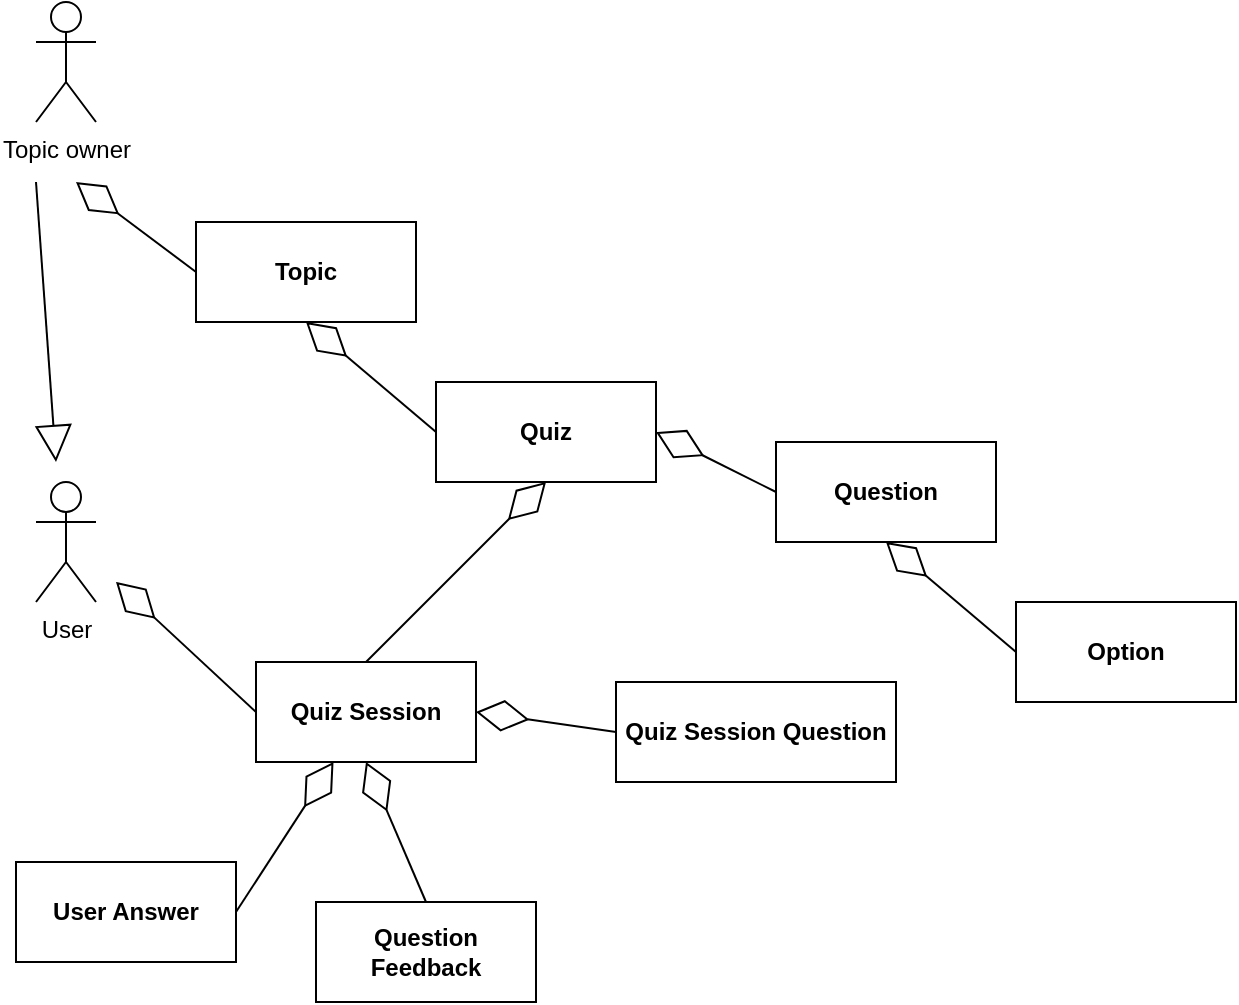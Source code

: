<mxfile version="23.1.5" type="device">
  <diagram name="Page-1" id="iBVygIOV5pXawWWYZsoG">
    <mxGraphModel dx="1853" dy="693" grid="1" gridSize="10" guides="1" tooltips="1" connect="1" arrows="1" fold="1" page="1" pageScale="1" pageWidth="827" pageHeight="1169" math="0" shadow="0">
      <root>
        <mxCell id="0" />
        <mxCell id="1" parent="0" />
        <mxCell id="U97ijTLxAzmazmOhc-ed-1" value="&lt;b&gt;Topic&lt;/b&gt;" style="html=1;whiteSpace=wrap;" parent="1" vertex="1">
          <mxGeometry x="80" y="120" width="110" height="50" as="geometry" />
        </mxCell>
        <mxCell id="U97ijTLxAzmazmOhc-ed-2" value="&lt;b&gt;Quiz&lt;/b&gt;" style="html=1;whiteSpace=wrap;" parent="1" vertex="1">
          <mxGeometry x="200" y="200" width="110" height="50" as="geometry" />
        </mxCell>
        <mxCell id="U97ijTLxAzmazmOhc-ed-3" value="&lt;b&gt;Question&lt;/b&gt;" style="html=1;whiteSpace=wrap;" parent="1" vertex="1">
          <mxGeometry x="370" y="230" width="110" height="50" as="geometry" />
        </mxCell>
        <mxCell id="U97ijTLxAzmazmOhc-ed-6" value="&lt;b&gt;Question Feedback&lt;/b&gt;" style="html=1;whiteSpace=wrap;" parent="1" vertex="1">
          <mxGeometry x="140" y="460" width="110" height="50" as="geometry" />
        </mxCell>
        <mxCell id="U97ijTLxAzmazmOhc-ed-7" value="Topic owner" style="shape=umlActor;verticalLabelPosition=bottom;verticalAlign=top;html=1;outlineConnect=0;" parent="1" vertex="1">
          <mxGeometry y="10" width="30" height="60" as="geometry" />
        </mxCell>
        <mxCell id="U97ijTLxAzmazmOhc-ed-8" value="User" style="shape=umlActor;verticalLabelPosition=bottom;verticalAlign=top;html=1;outlineConnect=0;" parent="1" vertex="1">
          <mxGeometry y="250" width="30" height="60" as="geometry" />
        </mxCell>
        <mxCell id="U97ijTLxAzmazmOhc-ed-11" value="" style="endArrow=diamondThin;endFill=0;endSize=24;html=1;rounded=0;entryX=0.5;entryY=1;entryDx=0;entryDy=0;exitX=0;exitY=0.5;exitDx=0;exitDy=0;" parent="1" source="U97ijTLxAzmazmOhc-ed-2" target="U97ijTLxAzmazmOhc-ed-1" edge="1">
          <mxGeometry width="160" relative="1" as="geometry">
            <mxPoint x="40" y="250" as="sourcePoint" />
            <mxPoint x="200" y="250" as="targetPoint" />
          </mxGeometry>
        </mxCell>
        <mxCell id="U97ijTLxAzmazmOhc-ed-13" value="" style="endArrow=diamondThin;endFill=0;endSize=24;html=1;rounded=0;entryX=1;entryY=0.5;entryDx=0;entryDy=0;exitX=0;exitY=0.5;exitDx=0;exitDy=0;" parent="1" source="U97ijTLxAzmazmOhc-ed-3" target="U97ijTLxAzmazmOhc-ed-2" edge="1">
          <mxGeometry width="160" relative="1" as="geometry">
            <mxPoint x="310" y="325" as="sourcePoint" />
            <mxPoint x="245" y="270" as="targetPoint" />
          </mxGeometry>
        </mxCell>
        <mxCell id="U97ijTLxAzmazmOhc-ed-15" value="" style="endArrow=diamondThin;endFill=0;endSize=24;html=1;rounded=0;exitX=0;exitY=0.5;exitDx=0;exitDy=0;" parent="1" source="U97ijTLxAzmazmOhc-ed-1" edge="1">
          <mxGeometry width="160" relative="1" as="geometry">
            <mxPoint x="30" y="195" as="sourcePoint" />
            <mxPoint x="20" y="100" as="targetPoint" />
          </mxGeometry>
        </mxCell>
        <mxCell id="U97ijTLxAzmazmOhc-ed-16" value="&lt;b&gt;Quiz Session&lt;/b&gt;" style="html=1;whiteSpace=wrap;" parent="1" vertex="1">
          <mxGeometry x="110" y="340" width="110" height="50" as="geometry" />
        </mxCell>
        <mxCell id="U97ijTLxAzmazmOhc-ed-17" value="" style="endArrow=diamondThin;endFill=0;endSize=24;html=1;rounded=0;entryX=0.5;entryY=1;entryDx=0;entryDy=0;exitX=0.5;exitY=0;exitDx=0;exitDy=0;" parent="1" source="U97ijTLxAzmazmOhc-ed-16" target="U97ijTLxAzmazmOhc-ed-2" edge="1">
          <mxGeometry width="160" relative="1" as="geometry">
            <mxPoint x="285" y="335" as="sourcePoint" />
            <mxPoint x="220" y="280" as="targetPoint" />
          </mxGeometry>
        </mxCell>
        <mxCell id="U97ijTLxAzmazmOhc-ed-18" value="" style="endArrow=diamondThin;endFill=0;endSize=24;html=1;rounded=0;entryX=0.5;entryY=1;entryDx=0;entryDy=0;exitX=0.5;exitY=0;exitDx=0;exitDy=0;" parent="1" source="U97ijTLxAzmazmOhc-ed-6" target="U97ijTLxAzmazmOhc-ed-16" edge="1">
          <mxGeometry width="160" relative="1" as="geometry">
            <mxPoint x="30" y="560" as="sourcePoint" />
            <mxPoint x="120" y="470" as="targetPoint" />
          </mxGeometry>
        </mxCell>
        <mxCell id="U97ijTLxAzmazmOhc-ed-19" value="" style="endArrow=diamondThin;endFill=0;endSize=24;html=1;rounded=0;exitX=0;exitY=0.5;exitDx=0;exitDy=0;" parent="1" source="U97ijTLxAzmazmOhc-ed-16" edge="1">
          <mxGeometry width="160" relative="1" as="geometry">
            <mxPoint x="100" y="345" as="sourcePoint" />
            <mxPoint x="40" y="300" as="targetPoint" />
          </mxGeometry>
        </mxCell>
        <mxCell id="2" value="&lt;b&gt;Option&lt;/b&gt;" style="html=1;whiteSpace=wrap;" parent="1" vertex="1">
          <mxGeometry x="490" y="310" width="110" height="50" as="geometry" />
        </mxCell>
        <mxCell id="3" value="" style="endArrow=diamondThin;endFill=0;endSize=24;html=1;rounded=0;entryX=0.5;entryY=1;entryDx=0;entryDy=0;exitX=0;exitY=0.5;exitDx=0;exitDy=0;" parent="1" source="2" target="U97ijTLxAzmazmOhc-ed-3" edge="1">
          <mxGeometry width="160" relative="1" as="geometry">
            <mxPoint x="480" y="330" as="sourcePoint" />
            <mxPoint x="420" y="300" as="targetPoint" />
          </mxGeometry>
        </mxCell>
        <mxCell id="4" value="&lt;b&gt;Quiz Session Question&lt;/b&gt;" style="html=1;whiteSpace=wrap;" parent="1" vertex="1">
          <mxGeometry x="290" y="350" width="140" height="50" as="geometry" />
        </mxCell>
        <mxCell id="5" value="" style="endArrow=diamondThin;endFill=0;endSize=24;html=1;rounded=0;entryX=1;entryY=0.5;entryDx=0;entryDy=0;exitX=0;exitY=0.5;exitDx=0;exitDy=0;" parent="1" source="4" target="U97ijTLxAzmazmOhc-ed-16" edge="1">
          <mxGeometry width="160" relative="1" as="geometry">
            <mxPoint x="300" y="380" as="sourcePoint" />
            <mxPoint x="240" y="350" as="targetPoint" />
          </mxGeometry>
        </mxCell>
        <mxCell id="6" value="" style="endArrow=block;endSize=16;endFill=0;html=1;" edge="1" parent="1">
          <mxGeometry width="160" relative="1" as="geometry">
            <mxPoint y="100" as="sourcePoint" />
            <mxPoint x="10" y="240" as="targetPoint" />
          </mxGeometry>
        </mxCell>
        <mxCell id="j859gGBo0iP4zPwp8oUh-6" value="&lt;b&gt;User Answer&lt;/b&gt;" style="html=1;whiteSpace=wrap;" vertex="1" parent="1">
          <mxGeometry x="-10" y="440" width="110" height="50" as="geometry" />
        </mxCell>
        <mxCell id="j859gGBo0iP4zPwp8oUh-7" value="" style="endArrow=diamondThin;endFill=0;endSize=24;html=1;rounded=0;exitX=1;exitY=0.5;exitDx=0;exitDy=0;" edge="1" parent="1" source="j859gGBo0iP4zPwp8oUh-6" target="U97ijTLxAzmazmOhc-ed-16">
          <mxGeometry width="160" relative="1" as="geometry">
            <mxPoint x="120" y="470" as="sourcePoint" />
            <mxPoint x="90" y="400" as="targetPoint" />
          </mxGeometry>
        </mxCell>
      </root>
    </mxGraphModel>
  </diagram>
</mxfile>
